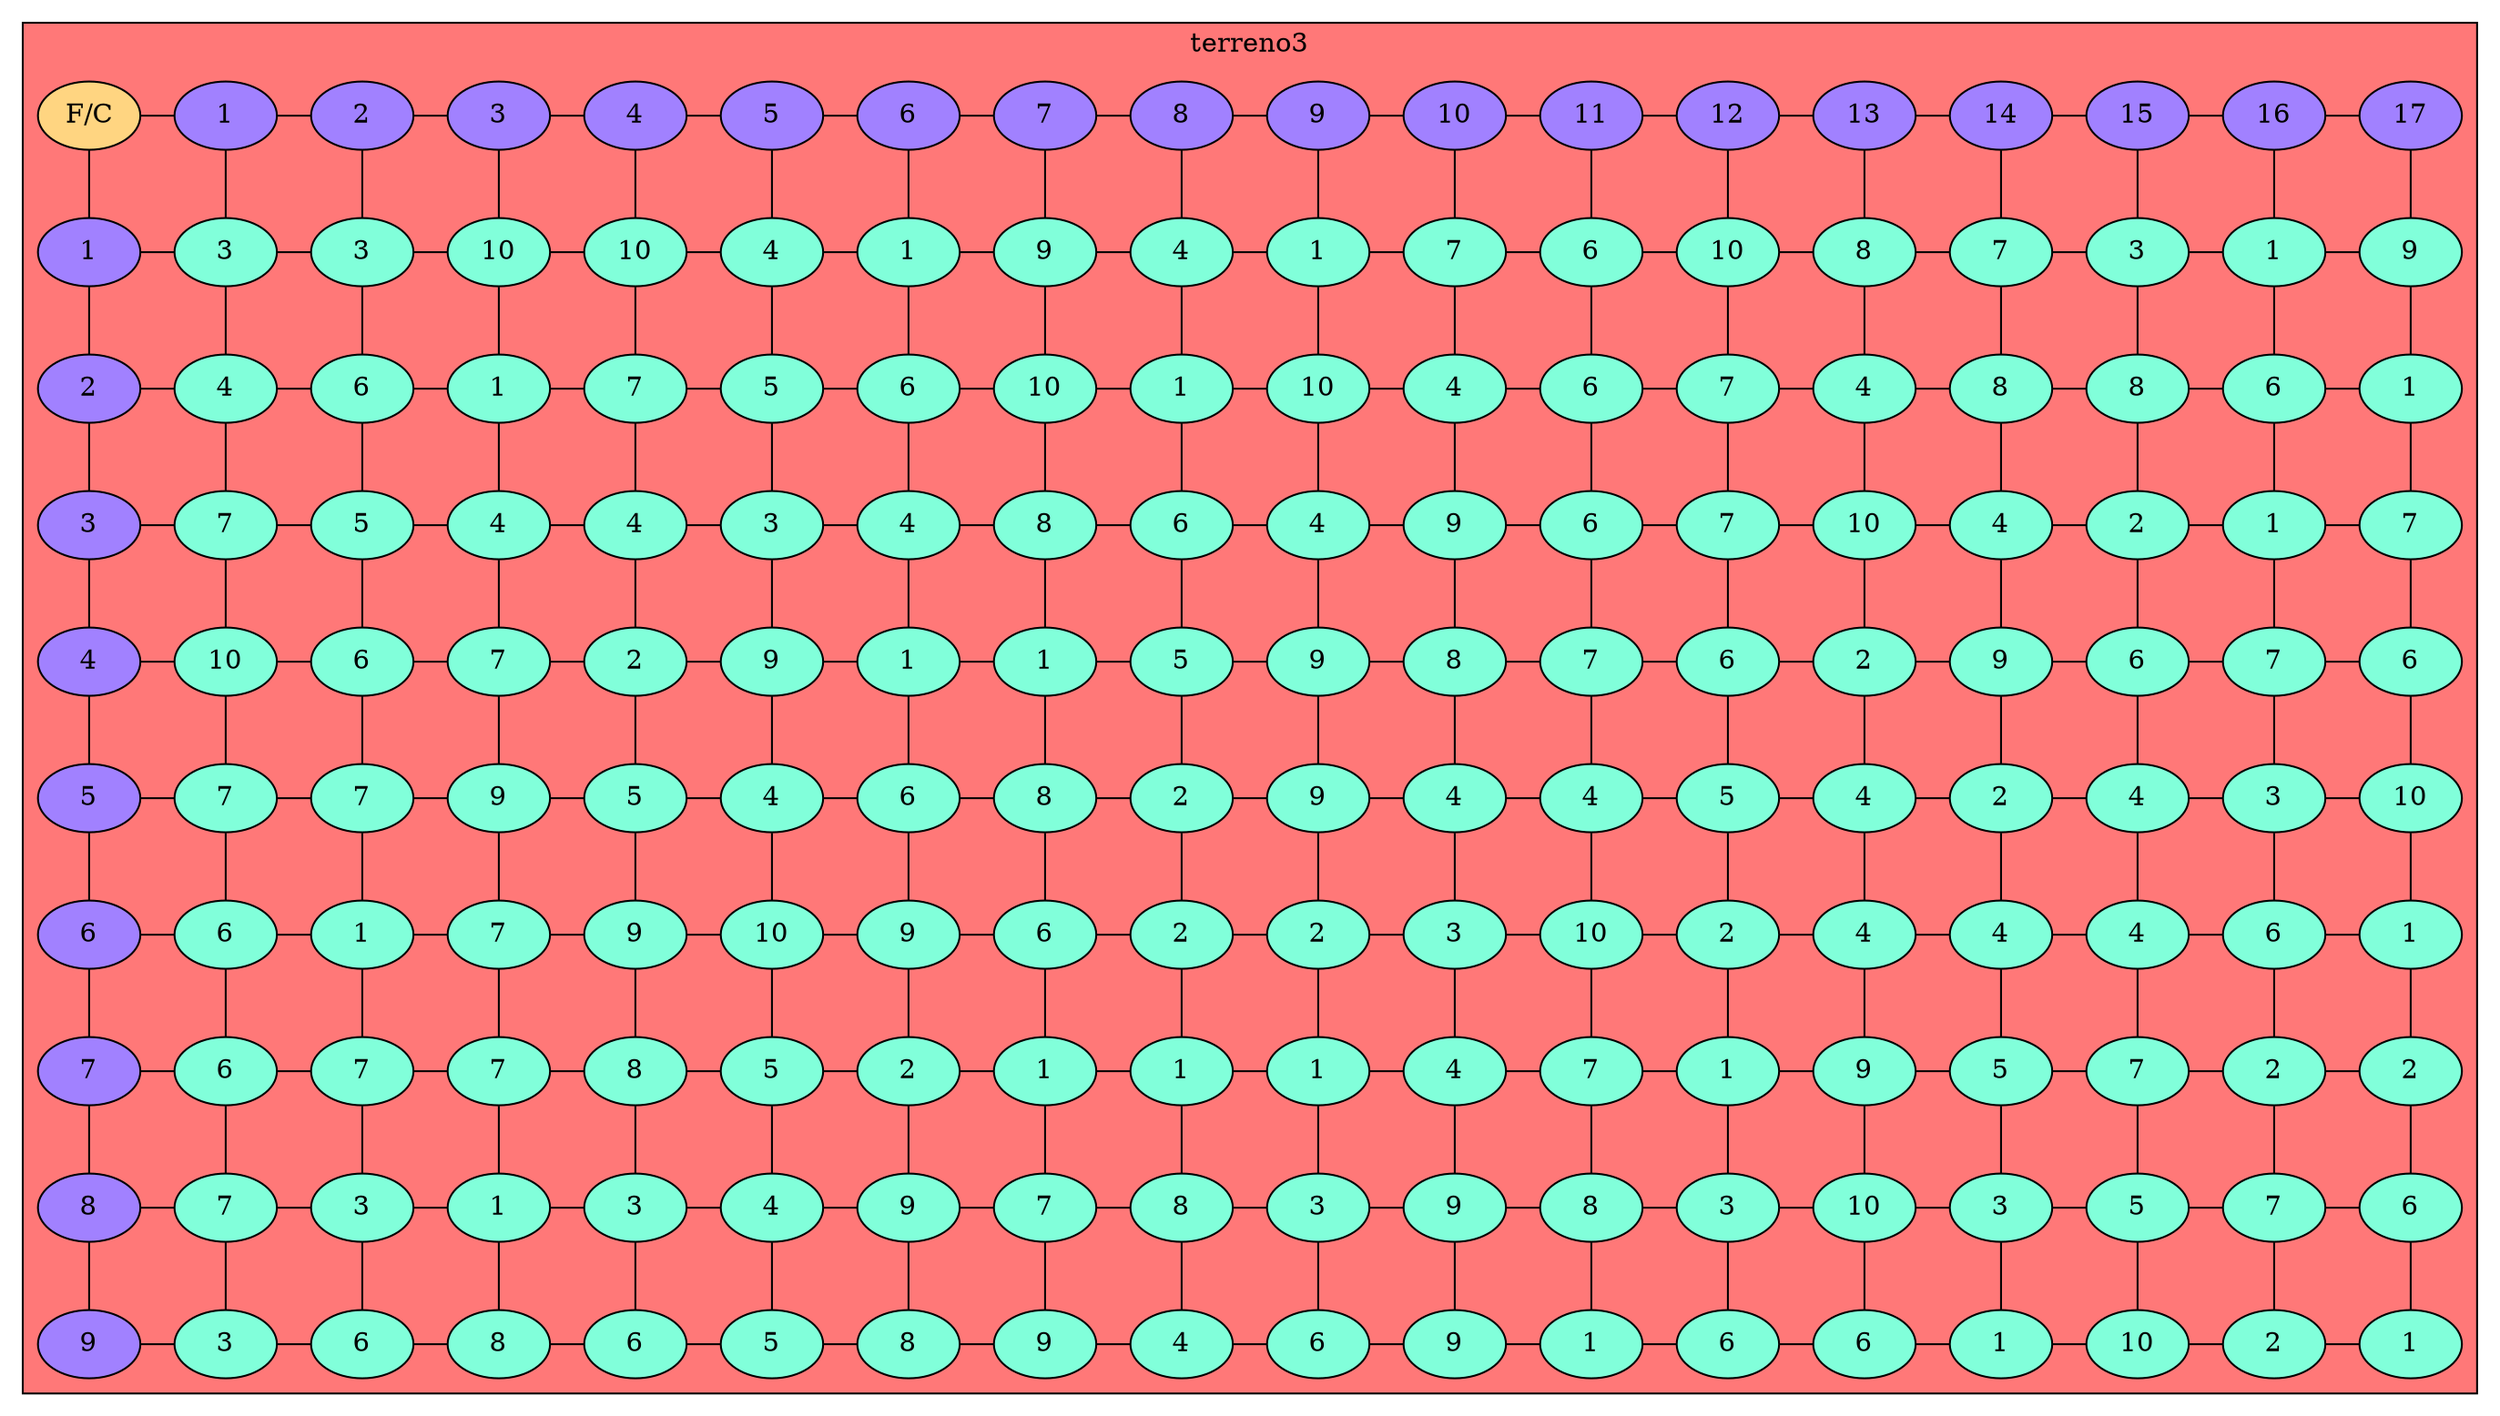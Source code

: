 
graph L{
node[shape=oval fillcolor="#A181FF" style =filled]

subgraph cluster_p{
label= " terreno3 "
bgcolor = "#FF7878"
raiz[label = "F/C" fillcolor="#FFD581" ]

Fila1[label="1",group=1];
Fila2[label="2",group=1];
Fila3[label="3",group=1];
Fila4[label="4",group=1];
Fila5[label="5",group=1];
Fila6[label="6",group=1];
Fila7[label="7",group=1];
Fila8[label="8",group=1];
Fila9[label="9",group=1];

Fila1--Fila2;
Fila2--Fila3;
Fila3--Fila4;
Fila4--Fila5;
Fila5--Fila6;
Fila6--Fila7;
Fila7--Fila8;
Fila8--Fila9;

Columna1[label="1",group=2];
Columna2[label="2",group=3];
Columna3[label="3",group=4];
Columna4[label="4",group=5];
Columna5[label="5",group=6];
Columna6[label="6",group=7];
Columna7[label="7",group=8];
Columna8[label="8",group=9];
Columna9[label="9",group=10];
Columna10[label="10",group=11];
Columna11[label="11",group=12];
Columna12[label="12",group=13];
Columna13[label="13",group=14];
Columna14[label="14",group=15];
Columna15[label="15",group=16];
Columna16[label="16",group=17];
Columna17[label="17",group=18];

Columna1--Columna2;
Columna2--Columna3;
Columna3--Columna4;
Columna4--Columna5;
Columna5--Columna6;
Columna6--Columna7;
Columna7--Columna8;
Columna8--Columna9;
Columna9--Columna10;
Columna10--Columna11;
Columna11--Columna12;
Columna12--Columna13;
Columna13--Columna14;
Columna14--Columna15;
Columna15--Columna16;
Columna16--Columna17;

raiz--Fila1; 
raiz--Columna1;

 {rank=same;raiz;Columna1;Columna2;Columna3;Columna4;Columna5;Columna6;Columna7;Columna8;Columna9;Columna10;Columna11;Columna12;Columna13;Columna14;Columna15;Columna16;Columna17;}

nodo1_1[label="3",fillcolor="#81FFDA",group=2]
nodo2_1[label="3",fillcolor="#81FFDA",group=2]
nodo3_1[label="10",fillcolor="#81FFDA",group=2]
nodo4_1[label="10",fillcolor="#81FFDA",group=2]
nodo5_1[label="4",fillcolor="#81FFDA",group=2]
nodo6_1[label="1",fillcolor="#81FFDA",group=2]
nodo7_1[label="9",fillcolor="#81FFDA",group=2]
nodo8_1[label="4",fillcolor="#81FFDA",group=2]
nodo9_1[label="1",fillcolor="#81FFDA",group=2]
nodo10_1[label="7",fillcolor="#81FFDA",group=2]
nodo11_1[label="6",fillcolor="#81FFDA",group=2]
nodo12_1[label="10",fillcolor="#81FFDA",group=2]
nodo13_1[label="8",fillcolor="#81FFDA",group=2]
nodo14_1[label="7",fillcolor="#81FFDA",group=2]
nodo15_1[label="3",fillcolor="#81FFDA",group=2]
nodo16_1[label="1",fillcolor="#81FFDA",group=2]
nodo17_1[label="9",fillcolor="#81FFDA",group=2]

nodo1_2[label="4",fillcolor="#81FFDA",group=3]
nodo2_2[label="6",fillcolor="#81FFDA",group=3]
nodo3_2[label="1",fillcolor="#81FFDA",group=3]
nodo4_2[label="7",fillcolor="#81FFDA",group=3]
nodo5_2[label="5",fillcolor="#81FFDA",group=3]
nodo6_2[label="6",fillcolor="#81FFDA",group=3]
nodo7_2[label="10",fillcolor="#81FFDA",group=3]
nodo8_2[label="1",fillcolor="#81FFDA",group=3]
nodo9_2[label="10",fillcolor="#81FFDA",group=3]
nodo10_2[label="4",fillcolor="#81FFDA",group=3]
nodo11_2[label="6",fillcolor="#81FFDA",group=3]
nodo12_2[label="7",fillcolor="#81FFDA",group=3]
nodo13_2[label="4",fillcolor="#81FFDA",group=3]
nodo14_2[label="8",fillcolor="#81FFDA",group=3]
nodo15_2[label="8",fillcolor="#81FFDA",group=3]
nodo16_2[label="6",fillcolor="#81FFDA",group=3]
nodo17_2[label="1",fillcolor="#81FFDA",group=3]

nodo1_3[label="7",fillcolor="#81FFDA",group=4]
nodo2_3[label="5",fillcolor="#81FFDA",group=4]
nodo3_3[label="4",fillcolor="#81FFDA",group=4]
nodo4_3[label="4",fillcolor="#81FFDA",group=4]
nodo5_3[label="3",fillcolor="#81FFDA",group=4]
nodo6_3[label="4",fillcolor="#81FFDA",group=4]
nodo7_3[label="8",fillcolor="#81FFDA",group=4]
nodo8_3[label="6",fillcolor="#81FFDA",group=4]
nodo9_3[label="4",fillcolor="#81FFDA",group=4]
nodo10_3[label="9",fillcolor="#81FFDA",group=4]
nodo11_3[label="6",fillcolor="#81FFDA",group=4]
nodo12_3[label="7",fillcolor="#81FFDA",group=4]
nodo13_3[label="10",fillcolor="#81FFDA",group=4]
nodo14_3[label="4",fillcolor="#81FFDA",group=4]
nodo15_3[label="2",fillcolor="#81FFDA",group=4]
nodo16_3[label="1",fillcolor="#81FFDA",group=4]
nodo17_3[label="7",fillcolor="#81FFDA",group=4]

nodo1_4[label="10",fillcolor="#81FFDA",group=5]
nodo2_4[label="6",fillcolor="#81FFDA",group=5]
nodo3_4[label="7",fillcolor="#81FFDA",group=5]
nodo4_4[label="2",fillcolor="#81FFDA",group=5]
nodo5_4[label="9",fillcolor="#81FFDA",group=5]
nodo6_4[label="1",fillcolor="#81FFDA",group=5]
nodo7_4[label="1",fillcolor="#81FFDA",group=5]
nodo8_4[label="5",fillcolor="#81FFDA",group=5]
nodo9_4[label="9",fillcolor="#81FFDA",group=5]
nodo10_4[label="8",fillcolor="#81FFDA",group=5]
nodo11_4[label="7",fillcolor="#81FFDA",group=5]
nodo12_4[label="6",fillcolor="#81FFDA",group=5]
nodo13_4[label="2",fillcolor="#81FFDA",group=5]
nodo14_4[label="9",fillcolor="#81FFDA",group=5]
nodo15_4[label="6",fillcolor="#81FFDA",group=5]
nodo16_4[label="7",fillcolor="#81FFDA",group=5]
nodo17_4[label="6",fillcolor="#81FFDA",group=5]

nodo1_5[label="7",fillcolor="#81FFDA",group=6]
nodo2_5[label="7",fillcolor="#81FFDA",group=6]
nodo3_5[label="9",fillcolor="#81FFDA",group=6]
nodo4_5[label="5",fillcolor="#81FFDA",group=6]
nodo5_5[label="4",fillcolor="#81FFDA",group=6]
nodo6_5[label="6",fillcolor="#81FFDA",group=6]
nodo7_5[label="8",fillcolor="#81FFDA",group=6]
nodo8_5[label="2",fillcolor="#81FFDA",group=6]
nodo9_5[label="9",fillcolor="#81FFDA",group=6]
nodo10_5[label="4",fillcolor="#81FFDA",group=6]
nodo11_5[label="4",fillcolor="#81FFDA",group=6]
nodo12_5[label="5",fillcolor="#81FFDA",group=6]
nodo13_5[label="4",fillcolor="#81FFDA",group=6]
nodo14_5[label="2",fillcolor="#81FFDA",group=6]
nodo15_5[label="4",fillcolor="#81FFDA",group=6]
nodo16_5[label="3",fillcolor="#81FFDA",group=6]
nodo17_5[label="10",fillcolor="#81FFDA",group=6]

nodo1_6[label="6",fillcolor="#81FFDA",group=7]
nodo2_6[label="1",fillcolor="#81FFDA",group=7]
nodo3_6[label="7",fillcolor="#81FFDA",group=7]
nodo4_6[label="9",fillcolor="#81FFDA",group=7]
nodo5_6[label="10",fillcolor="#81FFDA",group=7]
nodo6_6[label="9",fillcolor="#81FFDA",group=7]
nodo7_6[label="6",fillcolor="#81FFDA",group=7]
nodo8_6[label="2",fillcolor="#81FFDA",group=7]
nodo9_6[label="2",fillcolor="#81FFDA",group=7]
nodo10_6[label="3",fillcolor="#81FFDA",group=7]
nodo11_6[label="10",fillcolor="#81FFDA",group=7]
nodo12_6[label="2",fillcolor="#81FFDA",group=7]
nodo13_6[label="4",fillcolor="#81FFDA",group=7]
nodo14_6[label="4",fillcolor="#81FFDA",group=7]
nodo15_6[label="4",fillcolor="#81FFDA",group=7]
nodo16_6[label="6",fillcolor="#81FFDA",group=7]
nodo17_6[label="1",fillcolor="#81FFDA",group=7]

nodo1_7[label="6",fillcolor="#81FFDA",group=8]
nodo2_7[label="7",fillcolor="#81FFDA",group=8]
nodo3_7[label="7",fillcolor="#81FFDA",group=8]
nodo4_7[label="8",fillcolor="#81FFDA",group=8]
nodo5_7[label="5",fillcolor="#81FFDA",group=8]
nodo6_7[label="2",fillcolor="#81FFDA",group=8]
nodo7_7[label="1",fillcolor="#81FFDA",group=8]
nodo8_7[label="1",fillcolor="#81FFDA",group=8]
nodo9_7[label="1",fillcolor="#81FFDA",group=8]
nodo10_7[label="4",fillcolor="#81FFDA",group=8]
nodo11_7[label="7",fillcolor="#81FFDA",group=8]
nodo12_7[label="1",fillcolor="#81FFDA",group=8]
nodo13_7[label="9",fillcolor="#81FFDA",group=8]
nodo14_7[label="5",fillcolor="#81FFDA",group=8]
nodo15_7[label="7",fillcolor="#81FFDA",group=8]
nodo16_7[label="2",fillcolor="#81FFDA",group=8]
nodo17_7[label="2",fillcolor="#81FFDA",group=8]

nodo1_8[label="7",fillcolor="#81FFDA",group=9]
nodo2_8[label="3",fillcolor="#81FFDA",group=9]
nodo3_8[label="1",fillcolor="#81FFDA",group=9]
nodo4_8[label="3",fillcolor="#81FFDA",group=9]
nodo5_8[label="4",fillcolor="#81FFDA",group=9]
nodo6_8[label="9",fillcolor="#81FFDA",group=9]
nodo7_8[label="7",fillcolor="#81FFDA",group=9]
nodo8_8[label="8",fillcolor="#81FFDA",group=9]
nodo9_8[label="3",fillcolor="#81FFDA",group=9]
nodo10_8[label="9",fillcolor="#81FFDA",group=9]
nodo11_8[label="8",fillcolor="#81FFDA",group=9]
nodo12_8[label="3",fillcolor="#81FFDA",group=9]
nodo13_8[label="10",fillcolor="#81FFDA",group=9]
nodo14_8[label="3",fillcolor="#81FFDA",group=9]
nodo15_8[label="5",fillcolor="#81FFDA",group=9]
nodo16_8[label="7",fillcolor="#81FFDA",group=9]
nodo17_8[label="6",fillcolor="#81FFDA",group=9]

nodo1_9[label="3",fillcolor="#81FFDA",group=10]
nodo2_9[label="6",fillcolor="#81FFDA",group=10]
nodo3_9[label="8",fillcolor="#81FFDA",group=10]
nodo4_9[label="6",fillcolor="#81FFDA",group=10]
nodo5_9[label="5",fillcolor="#81FFDA",group=10]
nodo6_9[label="8",fillcolor="#81FFDA",group=10]
nodo7_9[label="9",fillcolor="#81FFDA",group=10]
nodo8_9[label="4",fillcolor="#81FFDA",group=10]
nodo9_9[label="6",fillcolor="#81FFDA",group=10]
nodo10_9[label="9",fillcolor="#81FFDA",group=10]
nodo11_9[label="1",fillcolor="#81FFDA",group=10]
nodo12_9[label="6",fillcolor="#81FFDA",group=10]
nodo13_9[label="6",fillcolor="#81FFDA",group=10]
nodo14_9[label="1",fillcolor="#81FFDA",group=10]
nodo15_9[label="10",fillcolor="#81FFDA",group=10]
nodo16_9[label="2",fillcolor="#81FFDA",group=10]
nodo17_9[label="1",fillcolor="#81FFDA",group=10]

Fila1--nodo1_1;
{rank=same;Fila1,nodo1_1,nodo2_1,nodo3_1,nodo4_1,nodo5_1,nodo6_1,nodo7_1,nodo8_1,nodo9_1,nodo10_1,nodo11_1,nodo12_1,nodo13_1,nodo14_1,nodo15_1,nodo16_1,nodo17_1}
Fila2--nodo1_2;
{rank=same;Fila2,nodo1_2,nodo2_2,nodo3_2,nodo4_2,nodo5_2,nodo6_2,nodo7_2,nodo8_2,nodo9_2,nodo10_2,nodo11_2,nodo12_2,nodo13_2,nodo14_2,nodo15_2,nodo16_2,nodo17_2}
Fila3--nodo1_3;
{rank=same;Fila3,nodo1_3,nodo2_3,nodo3_3,nodo4_3,nodo5_3,nodo6_3,nodo7_3,nodo8_3,nodo9_3,nodo10_3,nodo11_3,nodo12_3,nodo13_3,nodo14_3,nodo15_3,nodo16_3,nodo17_3}
Fila4--nodo1_4;
{rank=same;Fila4,nodo1_4,nodo2_4,nodo3_4,nodo4_4,nodo5_4,nodo6_4,nodo7_4,nodo8_4,nodo9_4,nodo10_4,nodo11_4,nodo12_4,nodo13_4,nodo14_4,nodo15_4,nodo16_4,nodo17_4}
Fila5--nodo1_5;
{rank=same;Fila5,nodo1_5,nodo2_5,nodo3_5,nodo4_5,nodo5_5,nodo6_5,nodo7_5,nodo8_5,nodo9_5,nodo10_5,nodo11_5,nodo12_5,nodo13_5,nodo14_5,nodo15_5,nodo16_5,nodo17_5}
Fila6--nodo1_6;
{rank=same;Fila6,nodo1_6,nodo2_6,nodo3_6,nodo4_6,nodo5_6,nodo6_6,nodo7_6,nodo8_6,nodo9_6,nodo10_6,nodo11_6,nodo12_6,nodo13_6,nodo14_6,nodo15_6,nodo16_6,nodo17_6}
Fila7--nodo1_7;
{rank=same;Fila7,nodo1_7,nodo2_7,nodo3_7,nodo4_7,nodo5_7,nodo6_7,nodo7_7,nodo8_7,nodo9_7,nodo10_7,nodo11_7,nodo12_7,nodo13_7,nodo14_7,nodo15_7,nodo16_7,nodo17_7}
Fila8--nodo1_8;
{rank=same;Fila8,nodo1_8,nodo2_8,nodo3_8,nodo4_8,nodo5_8,nodo6_8,nodo7_8,nodo8_8,nodo9_8,nodo10_8,nodo11_8,nodo12_8,nodo13_8,nodo14_8,nodo15_8,nodo16_8,nodo17_8}
Fila9--nodo1_9;
{rank=same;Fila9,nodo1_9,nodo2_9,nodo3_9,nodo4_9,nodo5_9,nodo6_9,nodo7_9,nodo8_9,nodo9_9,nodo10_9,nodo11_9,nodo12_9,nodo13_9,nodo14_9,nodo15_9,nodo16_9,nodo17_9}

Columna1--nodo1_1;
Columna2--nodo2_1;
Columna3--nodo3_1;
Columna4--nodo4_1;
Columna5--nodo5_1;
Columna6--nodo6_1;
Columna7--nodo7_1;
Columna8--nodo8_1;
Columna9--nodo9_1;
Columna10--nodo10_1;
Columna11--nodo11_1;
Columna12--nodo12_1;
Columna13--nodo13_1;
Columna14--nodo14_1;
Columna15--nodo15_1;
Columna16--nodo16_1;
Columna17--nodo17_1;

nodo1_1--nodo1_2;
nodo1_2--nodo1_3;
nodo1_3--nodo1_4;
nodo1_4--nodo1_5;
nodo1_5--nodo1_6;
nodo1_6--nodo1_7;
nodo1_7--nodo1_8;
nodo1_8--nodo1_9;

nodo2_1--nodo2_2;
nodo2_2--nodo2_3;
nodo2_3--nodo2_4;
nodo2_4--nodo2_5;
nodo2_5--nodo2_6;
nodo2_6--nodo2_7;
nodo2_7--nodo2_8;
nodo2_8--nodo2_9;

nodo3_1--nodo3_2;
nodo3_2--nodo3_3;
nodo3_3--nodo3_4;
nodo3_4--nodo3_5;
nodo3_5--nodo3_6;
nodo3_6--nodo3_7;
nodo3_7--nodo3_8;
nodo3_8--nodo3_9;

nodo4_1--nodo4_2;
nodo4_2--nodo4_3;
nodo4_3--nodo4_4;
nodo4_4--nodo4_5;
nodo4_5--nodo4_6;
nodo4_6--nodo4_7;
nodo4_7--nodo4_8;
nodo4_8--nodo4_9;

nodo5_1--nodo5_2;
nodo5_2--nodo5_3;
nodo5_3--nodo5_4;
nodo5_4--nodo5_5;
nodo5_5--nodo5_6;
nodo5_6--nodo5_7;
nodo5_7--nodo5_8;
nodo5_8--nodo5_9;

nodo6_1--nodo6_2;
nodo6_2--nodo6_3;
nodo6_3--nodo6_4;
nodo6_4--nodo6_5;
nodo6_5--nodo6_6;
nodo6_6--nodo6_7;
nodo6_7--nodo6_8;
nodo6_8--nodo6_9;

nodo7_1--nodo7_2;
nodo7_2--nodo7_3;
nodo7_3--nodo7_4;
nodo7_4--nodo7_5;
nodo7_5--nodo7_6;
nodo7_6--nodo7_7;
nodo7_7--nodo7_8;
nodo7_8--nodo7_9;

nodo8_1--nodo8_2;
nodo8_2--nodo8_3;
nodo8_3--nodo8_4;
nodo8_4--nodo8_5;
nodo8_5--nodo8_6;
nodo8_6--nodo8_7;
nodo8_7--nodo8_8;
nodo8_8--nodo8_9;

nodo9_1--nodo9_2;
nodo9_2--nodo9_3;
nodo9_3--nodo9_4;
nodo9_4--nodo9_5;
nodo9_5--nodo9_6;
nodo9_6--nodo9_7;
nodo9_7--nodo9_8;
nodo9_8--nodo9_9;

nodo10_1--nodo10_2;
nodo10_2--nodo10_3;
nodo10_3--nodo10_4;
nodo10_4--nodo10_5;
nodo10_5--nodo10_6;
nodo10_6--nodo10_7;
nodo10_7--nodo10_8;
nodo10_8--nodo10_9;

nodo11_1--nodo11_2;
nodo11_2--nodo11_3;
nodo11_3--nodo11_4;
nodo11_4--nodo11_5;
nodo11_5--nodo11_6;
nodo11_6--nodo11_7;
nodo11_7--nodo11_8;
nodo11_8--nodo11_9;

nodo12_1--nodo12_2;
nodo12_2--nodo12_3;
nodo12_3--nodo12_4;
nodo12_4--nodo12_5;
nodo12_5--nodo12_6;
nodo12_6--nodo12_7;
nodo12_7--nodo12_8;
nodo12_8--nodo12_9;

nodo13_1--nodo13_2;
nodo13_2--nodo13_3;
nodo13_3--nodo13_4;
nodo13_4--nodo13_5;
nodo13_5--nodo13_6;
nodo13_6--nodo13_7;
nodo13_7--nodo13_8;
nodo13_8--nodo13_9;

nodo14_1--nodo14_2;
nodo14_2--nodo14_3;
nodo14_3--nodo14_4;
nodo14_4--nodo14_5;
nodo14_5--nodo14_6;
nodo14_6--nodo14_7;
nodo14_7--nodo14_8;
nodo14_8--nodo14_9;

nodo15_1--nodo15_2;
nodo15_2--nodo15_3;
nodo15_3--nodo15_4;
nodo15_4--nodo15_5;
nodo15_5--nodo15_6;
nodo15_6--nodo15_7;
nodo15_7--nodo15_8;
nodo15_8--nodo15_9;

nodo16_1--nodo16_2;
nodo16_2--nodo16_3;
nodo16_3--nodo16_4;
nodo16_4--nodo16_5;
nodo16_5--nodo16_6;
nodo16_6--nodo16_7;
nodo16_7--nodo16_8;
nodo16_8--nodo16_9;

nodo17_1--nodo17_2;
nodo17_2--nodo17_3;
nodo17_3--nodo17_4;
nodo17_4--nodo17_5;
nodo17_5--nodo17_6;
nodo17_6--nodo17_7;
nodo17_7--nodo17_8;
nodo17_8--nodo17_9;


 /*Enlazar*/
 nodo1_1--nodo2_1;
nodo1_2--nodo2_2;
nodo1_3--nodo2_3;
nodo1_4--nodo2_4;
nodo1_5--nodo2_5;
nodo1_6--nodo2_6;
nodo1_7--nodo2_7;
nodo1_8--nodo2_8;
nodo1_9--nodo2_9;

nodo2_1--nodo3_1;
nodo2_2--nodo3_2;
nodo2_3--nodo3_3;
nodo2_4--nodo3_4;
nodo2_5--nodo3_5;
nodo2_6--nodo3_6;
nodo2_7--nodo3_7;
nodo2_8--nodo3_8;
nodo2_9--nodo3_9;

nodo3_1--nodo4_1;
nodo3_2--nodo4_2;
nodo3_3--nodo4_3;
nodo3_4--nodo4_4;
nodo3_5--nodo4_5;
nodo3_6--nodo4_6;
nodo3_7--nodo4_7;
nodo3_8--nodo4_8;
nodo3_9--nodo4_9;

nodo4_1--nodo5_1;
nodo4_2--nodo5_2;
nodo4_3--nodo5_3;
nodo4_4--nodo5_4;
nodo4_5--nodo5_5;
nodo4_6--nodo5_6;
nodo4_7--nodo5_7;
nodo4_8--nodo5_8;
nodo4_9--nodo5_9;

nodo5_1--nodo6_1;
nodo5_2--nodo6_2;
nodo5_3--nodo6_3;
nodo5_4--nodo6_4;
nodo5_5--nodo6_5;
nodo5_6--nodo6_6;
nodo5_7--nodo6_7;
nodo5_8--nodo6_8;
nodo5_9--nodo6_9;

nodo6_1--nodo7_1;
nodo6_2--nodo7_2;
nodo6_3--nodo7_3;
nodo6_4--nodo7_4;
nodo6_5--nodo7_5;
nodo6_6--nodo7_6;
nodo6_7--nodo7_7;
nodo6_8--nodo7_8;
nodo6_9--nodo7_9;

nodo7_1--nodo8_1;
nodo7_2--nodo8_2;
nodo7_3--nodo8_3;
nodo7_4--nodo8_4;
nodo7_5--nodo8_5;
nodo7_6--nodo8_6;
nodo7_7--nodo8_7;
nodo7_8--nodo8_8;
nodo7_9--nodo8_9;

nodo8_1--nodo9_1;
nodo8_2--nodo9_2;
nodo8_3--nodo9_3;
nodo8_4--nodo9_4;
nodo8_5--nodo9_5;
nodo8_6--nodo9_6;
nodo8_7--nodo9_7;
nodo8_8--nodo9_8;
nodo8_9--nodo9_9;

nodo9_1--nodo10_1;
nodo9_2--nodo10_2;
nodo9_3--nodo10_3;
nodo9_4--nodo10_4;
nodo9_5--nodo10_5;
nodo9_6--nodo10_6;
nodo9_7--nodo10_7;
nodo9_8--nodo10_8;
nodo9_9--nodo10_9;

nodo10_1--nodo11_1;
nodo10_2--nodo11_2;
nodo10_3--nodo11_3;
nodo10_4--nodo11_4;
nodo10_5--nodo11_5;
nodo10_6--nodo11_6;
nodo10_7--nodo11_7;
nodo10_8--nodo11_8;
nodo10_9--nodo11_9;

nodo11_1--nodo12_1;
nodo11_2--nodo12_2;
nodo11_3--nodo12_3;
nodo11_4--nodo12_4;
nodo11_5--nodo12_5;
nodo11_6--nodo12_6;
nodo11_7--nodo12_7;
nodo11_8--nodo12_8;
nodo11_9--nodo12_9;

nodo12_1--nodo13_1;
nodo12_2--nodo13_2;
nodo12_3--nodo13_3;
nodo12_4--nodo13_4;
nodo12_5--nodo13_5;
nodo12_6--nodo13_6;
nodo12_7--nodo13_7;
nodo12_8--nodo13_8;
nodo12_9--nodo13_9;

nodo13_1--nodo14_1;
nodo13_2--nodo14_2;
nodo13_3--nodo14_3;
nodo13_4--nodo14_4;
nodo13_5--nodo14_5;
nodo13_6--nodo14_6;
nodo13_7--nodo14_7;
nodo13_8--nodo14_8;
nodo13_9--nodo14_9;

nodo14_1--nodo15_1;
nodo14_2--nodo15_2;
nodo14_3--nodo15_3;
nodo14_4--nodo15_4;
nodo14_5--nodo15_5;
nodo14_6--nodo15_6;
nodo14_7--nodo15_7;
nodo14_8--nodo15_8;
nodo14_9--nodo15_9;

nodo15_1--nodo16_1;
nodo15_2--nodo16_2;
nodo15_3--nodo16_3;
nodo15_4--nodo16_4;
nodo15_5--nodo16_5;
nodo15_6--nodo16_6;
nodo15_7--nodo16_7;
nodo15_8--nodo16_8;
nodo15_9--nodo16_9;

nodo16_1--nodo17_1;
nodo16_2--nodo17_2;
nodo16_3--nodo17_3;
nodo16_4--nodo17_4;
nodo16_5--nodo17_5;
nodo16_6--nodo17_6;
nodo16_7--nodo17_7;
nodo16_8--nodo17_8;
nodo16_9--nodo17_9;

} }